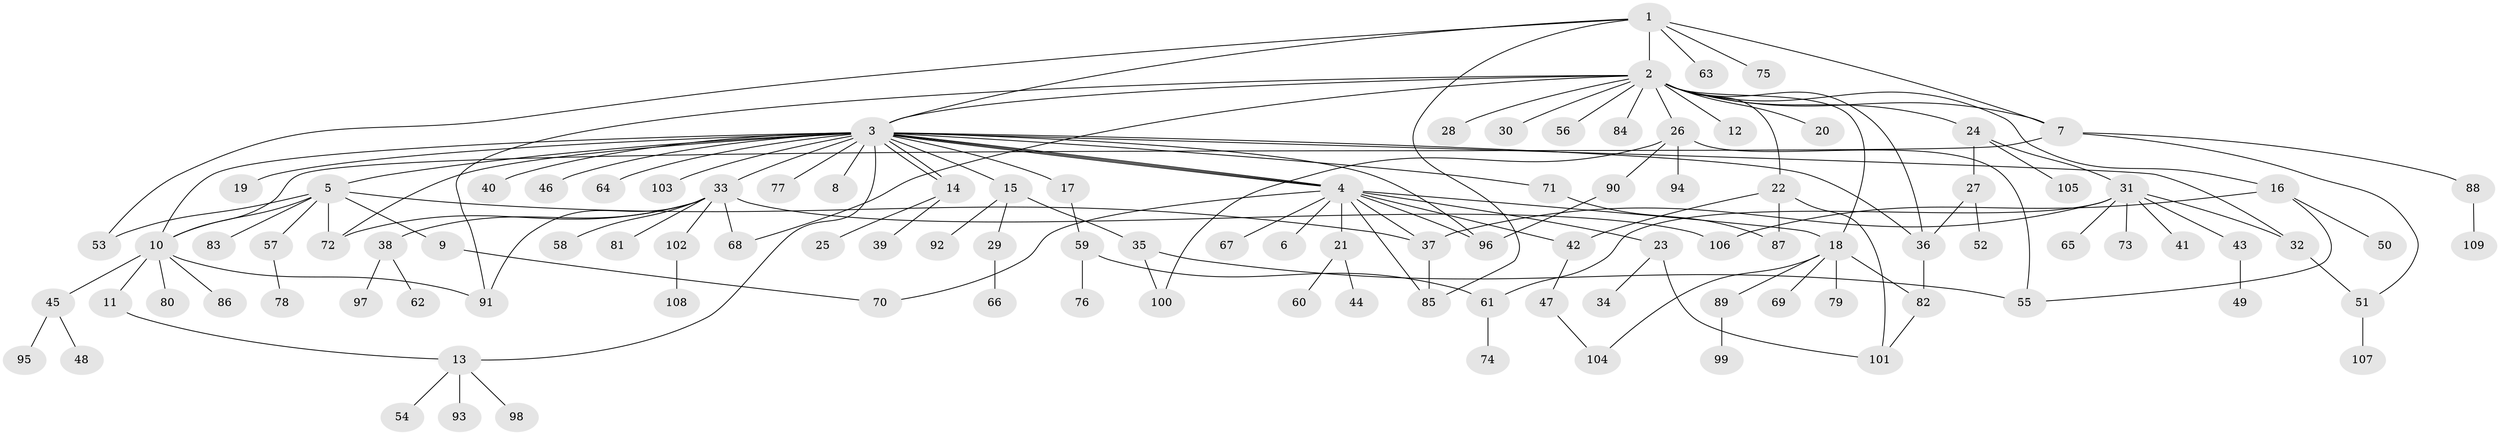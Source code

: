 // coarse degree distribution, {1: 0.7962962962962963, 22: 0.018518518518518517, 2: 0.09259259259259259, 13: 0.018518518518518517, 3: 0.018518518518518517, 6: 0.018518518518518517, 11: 0.018518518518518517, 12: 0.018518518518518517}
// Generated by graph-tools (version 1.1) at 2025/51/03/04/25 21:51:17]
// undirected, 109 vertices, 145 edges
graph export_dot {
graph [start="1"]
  node [color=gray90,style=filled];
  1;
  2;
  3;
  4;
  5;
  6;
  7;
  8;
  9;
  10;
  11;
  12;
  13;
  14;
  15;
  16;
  17;
  18;
  19;
  20;
  21;
  22;
  23;
  24;
  25;
  26;
  27;
  28;
  29;
  30;
  31;
  32;
  33;
  34;
  35;
  36;
  37;
  38;
  39;
  40;
  41;
  42;
  43;
  44;
  45;
  46;
  47;
  48;
  49;
  50;
  51;
  52;
  53;
  54;
  55;
  56;
  57;
  58;
  59;
  60;
  61;
  62;
  63;
  64;
  65;
  66;
  67;
  68;
  69;
  70;
  71;
  72;
  73;
  74;
  75;
  76;
  77;
  78;
  79;
  80;
  81;
  82;
  83;
  84;
  85;
  86;
  87;
  88;
  89;
  90;
  91;
  92;
  93;
  94;
  95;
  96;
  97;
  98;
  99;
  100;
  101;
  102;
  103;
  104;
  105;
  106;
  107;
  108;
  109;
  1 -- 2;
  1 -- 3;
  1 -- 7;
  1 -- 53;
  1 -- 63;
  1 -- 75;
  1 -- 85;
  2 -- 3;
  2 -- 7;
  2 -- 12;
  2 -- 16;
  2 -- 18;
  2 -- 20;
  2 -- 22;
  2 -- 24;
  2 -- 26;
  2 -- 28;
  2 -- 30;
  2 -- 36;
  2 -- 56;
  2 -- 68;
  2 -- 84;
  2 -- 91;
  3 -- 4;
  3 -- 4;
  3 -- 4;
  3 -- 5;
  3 -- 8;
  3 -- 10;
  3 -- 13;
  3 -- 14;
  3 -- 14;
  3 -- 15;
  3 -- 17;
  3 -- 19;
  3 -- 32;
  3 -- 33;
  3 -- 36;
  3 -- 40;
  3 -- 46;
  3 -- 64;
  3 -- 71;
  3 -- 72;
  3 -- 77;
  3 -- 96;
  3 -- 103;
  4 -- 6;
  4 -- 18;
  4 -- 21;
  4 -- 23;
  4 -- 37;
  4 -- 42;
  4 -- 67;
  4 -- 70;
  4 -- 85;
  4 -- 96;
  5 -- 9;
  5 -- 10;
  5 -- 37;
  5 -- 53;
  5 -- 57;
  5 -- 72;
  5 -- 83;
  7 -- 10;
  7 -- 51;
  7 -- 88;
  9 -- 70;
  10 -- 11;
  10 -- 45;
  10 -- 80;
  10 -- 86;
  10 -- 91;
  11 -- 13;
  13 -- 54;
  13 -- 93;
  13 -- 98;
  14 -- 25;
  14 -- 39;
  15 -- 29;
  15 -- 35;
  15 -- 92;
  16 -- 50;
  16 -- 55;
  16 -- 106;
  17 -- 59;
  18 -- 69;
  18 -- 79;
  18 -- 82;
  18 -- 89;
  18 -- 104;
  21 -- 44;
  21 -- 60;
  22 -- 42;
  22 -- 87;
  22 -- 101;
  23 -- 34;
  23 -- 101;
  24 -- 27;
  24 -- 31;
  24 -- 105;
  26 -- 55;
  26 -- 90;
  26 -- 94;
  26 -- 100;
  27 -- 36;
  27 -- 52;
  29 -- 66;
  31 -- 32;
  31 -- 37;
  31 -- 41;
  31 -- 43;
  31 -- 61;
  31 -- 65;
  31 -- 73;
  32 -- 51;
  33 -- 38;
  33 -- 58;
  33 -- 68;
  33 -- 72;
  33 -- 81;
  33 -- 91;
  33 -- 102;
  33 -- 106;
  35 -- 55;
  35 -- 100;
  36 -- 82;
  37 -- 85;
  38 -- 62;
  38 -- 97;
  42 -- 47;
  43 -- 49;
  45 -- 48;
  45 -- 95;
  47 -- 104;
  51 -- 107;
  57 -- 78;
  59 -- 61;
  59 -- 76;
  61 -- 74;
  71 -- 87;
  82 -- 101;
  88 -- 109;
  89 -- 99;
  90 -- 96;
  102 -- 108;
}
